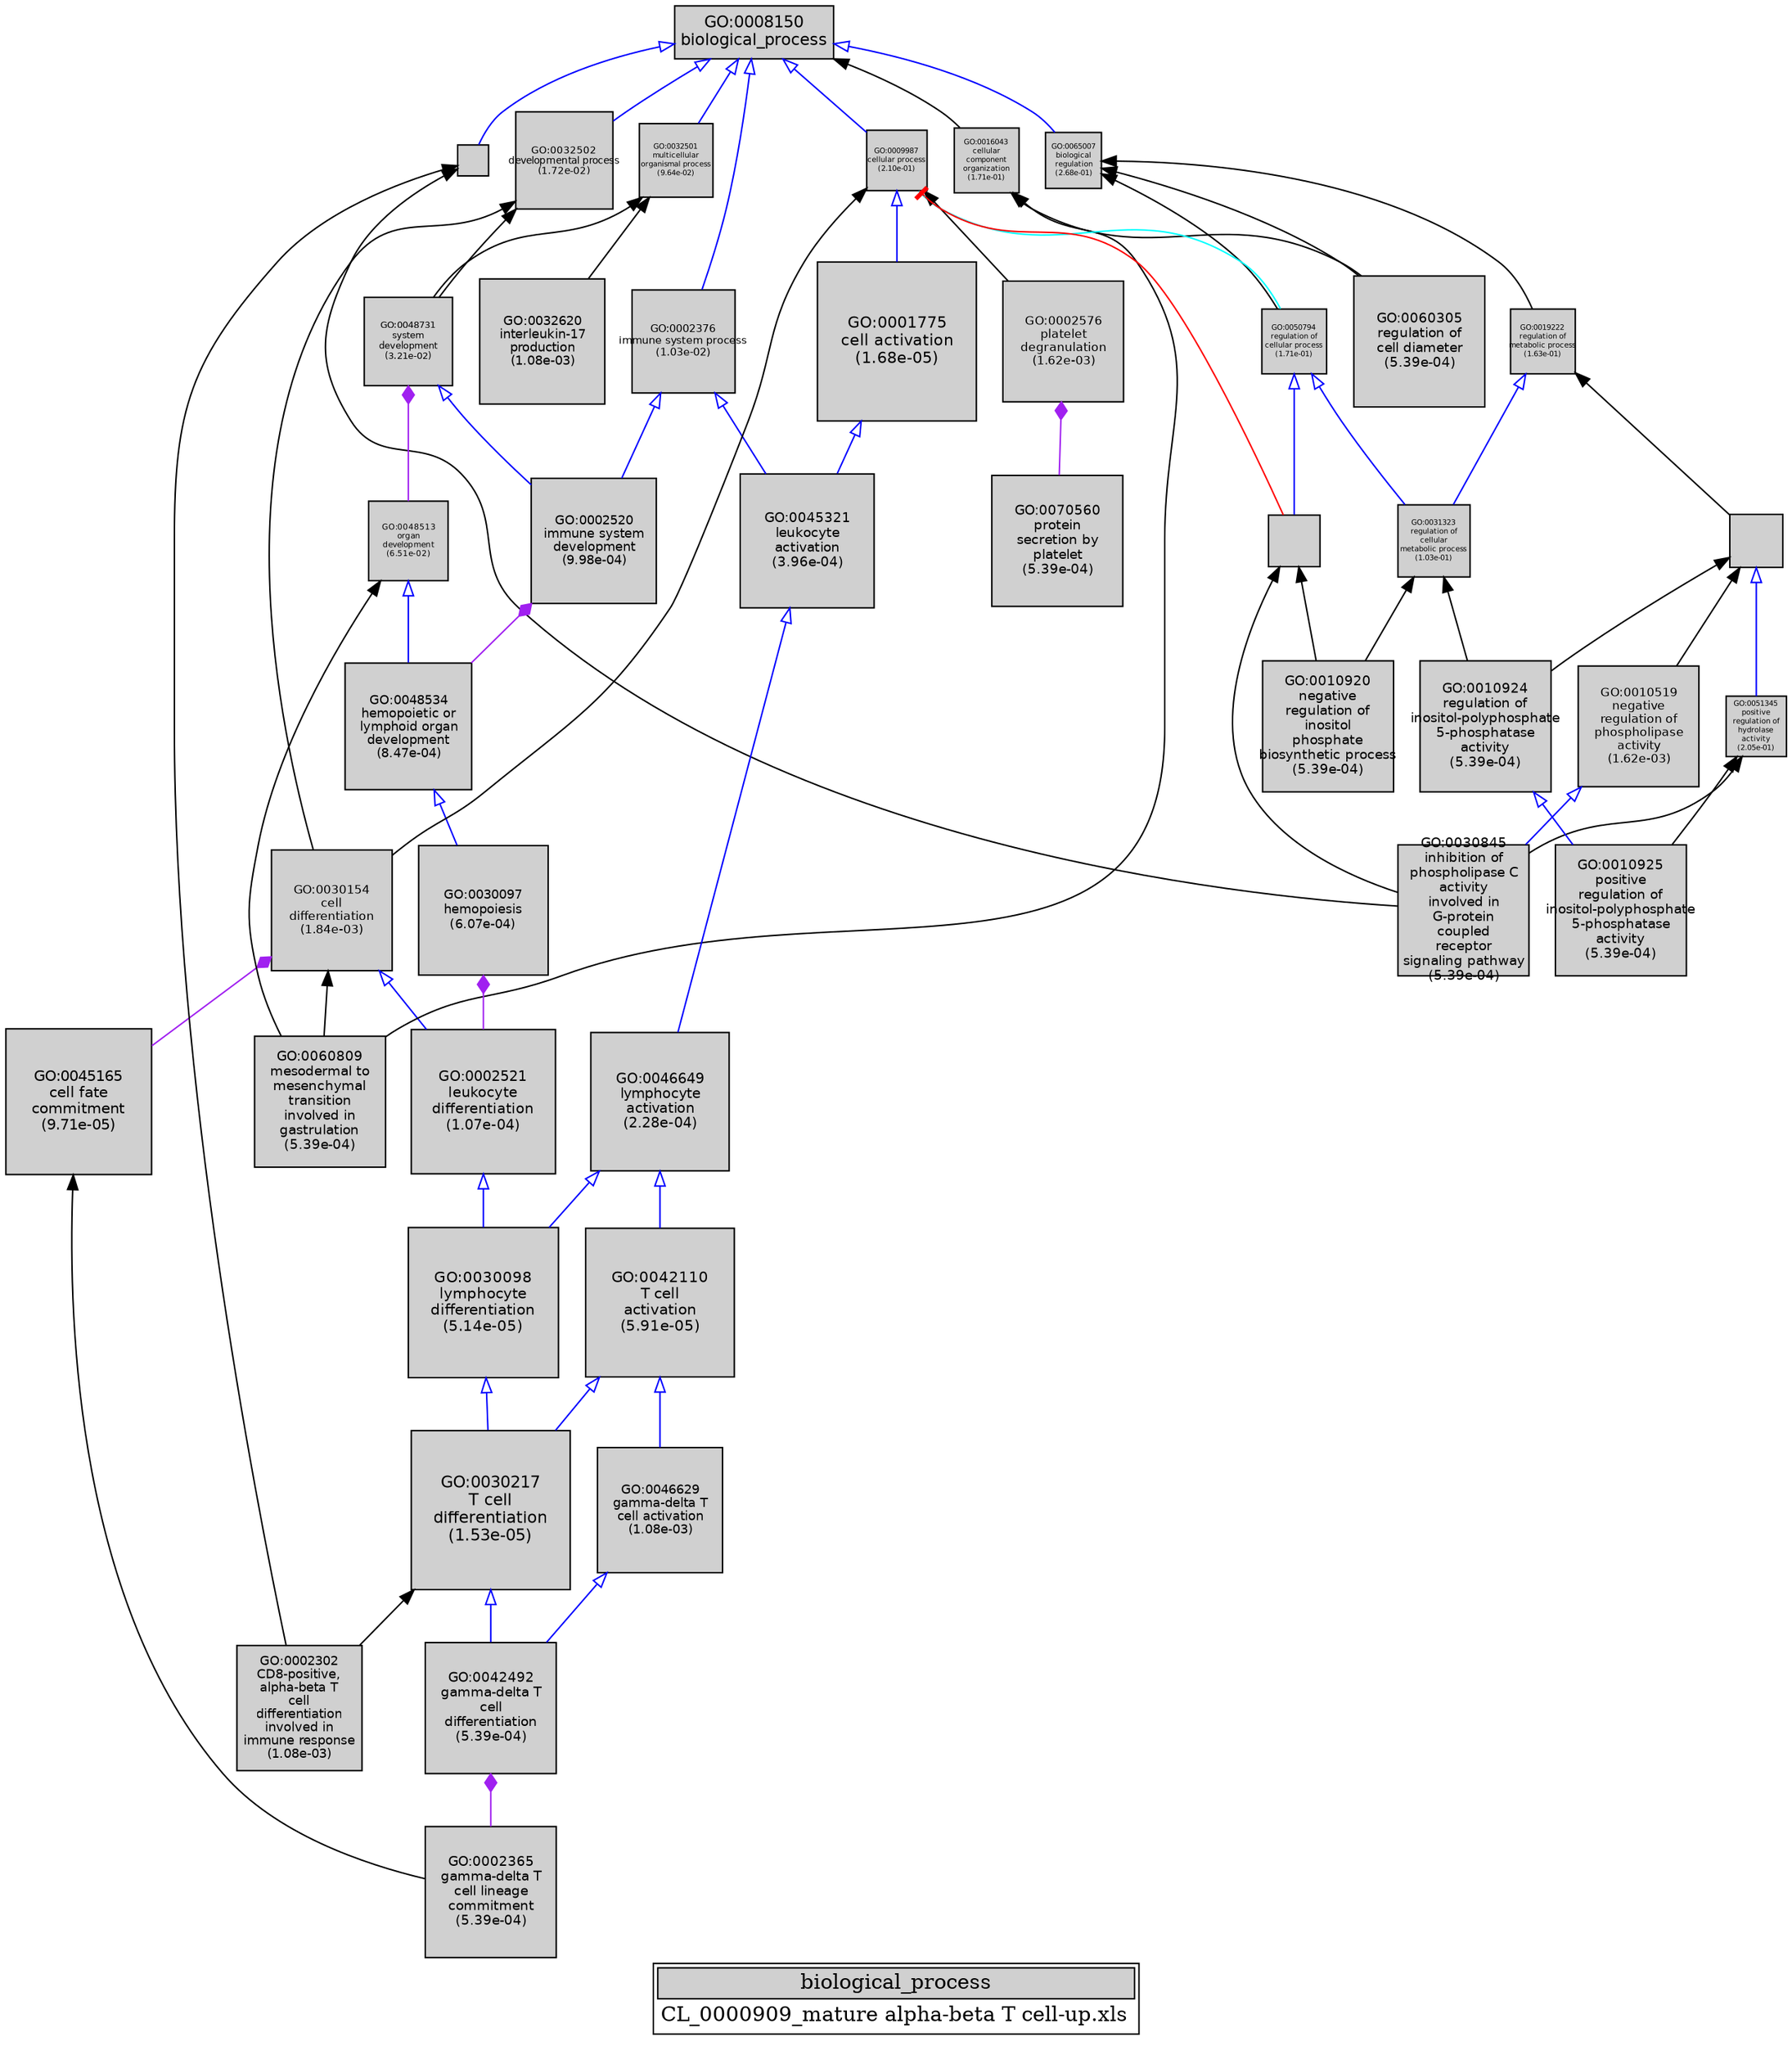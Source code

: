 digraph "biological_process" {
graph [ bgcolor = "#FFFFFF", label = <<TABLE COLOR="black" BGCOLOR="white"><TR><TD COLSPAN="2" BGCOLOR="#D0D0D0"><FONT COLOR="black">biological_process</FONT></TD></TR><TR><TD BORDER="0">CL_0000909_mature alpha-beta T cell-up.xls</TD></TR></TABLE>> ];
node [ fontname = "Helvetica" ];

subgraph "nodes" {

node [ style = "filled", fixedsize = "true", width = 1, shape = "box", fontsize = 9, fillcolor = "#D0D0D0", fontcolor = "black", color = "black" ];

"GO:0042492" [ URL = "#GO:0042492", label = <<TABLE BORDER="0"><TR><TD>GO:0042492<BR/>gamma-delta T<BR/>cell<BR/>differentiation<BR/>(5.39e-04)</TD></TR></TABLE>>, width = 1.23696469205, shape = "box", fontsize = 8.90614578278, height = 1.23696469205 ];
"GO:0030154" [ URL = "#GO:0030154", label = <<TABLE BORDER="0"><TR><TD>GO:0030154<BR/>cell<BR/>differentiation<BR/>(1.84e-03)</TD></TR></TABLE>>, width = 1.13249804812, shape = "box", fontsize = 8.15398594649, height = 1.13249804812 ];
"GO:0002365" [ URL = "#GO:0002365", label = <<TABLE BORDER="0"><TR><TD>GO:0002365<BR/>gamma-delta T<BR/>cell lineage<BR/>commitment<BR/>(5.39e-04)</TD></TR></TABLE>>, width = 1.23696469205, shape = "box", fontsize = 8.90614578278, height = 1.23696469205 ];
"GO:0016043" [ URL = "#GO:0016043", label = <<TABLE BORDER="0"><TR><TD>GO:0016043<BR/>cellular<BR/>component<BR/>organization<BR/>(1.71e-01)</TD></TR></TABLE>>, width = 0.605535496475, shape = "box", fontsize = 5.0, height = 0.605535496475 ];
"GO:0050896" [ URL = "#GO:0050896", label = "", width = 0.289883529479, shape = "box", height = 0.289883529479 ];
"GO:0045321" [ URL = "#GO:0045321", label = <<TABLE BORDER="0"><TR><TD>GO:0045321<BR/>leukocyte<BR/>activation<BR/>(3.96e-04)</TD></TR></TABLE>>, width = 1.26183133366, shape = "box", fontsize = 9.08518560238, height = 1.26183133366 ];
"GO:0001775" [ URL = "#GO:0001775", label = <<TABLE BORDER="0"><TR><TD>GO:0001775<BR/>cell activation<BR/>(1.68e-05)</TD></TR></TABLE>>, width = 1.49348372154, shape = "box", fontsize = 10.7530827951, height = 1.49348372154 ];
"GO:0060305" [ URL = "#GO:0060305", label = <<TABLE BORDER="0"><TR><TD>GO:0060305<BR/>regulation of<BR/>cell diameter<BR/>(5.39e-04)</TD></TR></TABLE>>, width = 1.23696469205, shape = "box", fontsize = 8.90614578278, height = 1.23696469205 ];
"GO:0042110" [ URL = "#GO:0042110", label = <<TABLE BORDER="0"><TR><TD>GO:0042110<BR/>T cell<BR/>activation<BR/>(5.91e-05)</TD></TR></TABLE>>, width = 1.40595478683, shape = "box", fontsize = 10.1228744652, height = 1.40595478683 ];
"GO:0002521" [ URL = "#GO:0002521", label = <<TABLE BORDER="0"><TR><TD>GO:0002521<BR/>leukocyte<BR/>differentiation<BR/>(1.07e-04)</TD></TR></TABLE>>, width = 1.36266470395, shape = "box", fontsize = 9.81118586845, height = 1.36266470395 ];
"GO:0019222" [ URL = "#GO:0019222", label = <<TABLE BORDER="0"><TR><TD>GO:0019222<BR/>regulation of<BR/>metabolic process<BR/>(1.63e-01)</TD></TR></TABLE>>, width = 0.613979125355, shape = "box", fontsize = 5.0, height = 0.613979125355 ];
"GO:0050794" [ URL = "#GO:0050794", label = <<TABLE BORDER="0"><TR><TD>GO:0050794<BR/>regulation of<BR/>cellular process<BR/>(1.71e-01)</TD></TR></TABLE>>, width = 0.605979300427, shape = "box", fontsize = 5.0, height = 0.605979300427 ];
"GO:0030098" [ URL = "#GO:0030098", label = <<TABLE BORDER="0"><TR><TD>GO:0030098<BR/>lymphocyte<BR/>differentiation<BR/>(5.14e-05)</TD></TR></TABLE>>, width = 1.41588420184, shape = "box", fontsize = 10.1943662533, height = 1.41588420184 ];
"GO:0045165" [ URL = "#GO:0045165", label = <<TABLE BORDER="0"><TR><TD>GO:0045165<BR/>cell fate<BR/>commitment<BR/>(9.71e-05)</TD></TR></TABLE>>, width = 1.3697840237, shape = "box", fontsize = 9.86244497067, height = 1.3697840237 ];
"GO:0070560" [ URL = "#GO:0070560", label = <<TABLE BORDER="0"><TR><TD>GO:0070560<BR/>protein<BR/>secretion by<BR/>platelet<BR/>(5.39e-04)</TD></TR></TABLE>>, width = 1.23696469205, shape = "box", fontsize = 8.90614578278, height = 1.23696469205 ];
"GO:0048534" [ URL = "#GO:0048534", label = <<TABLE BORDER="0"><TR><TD>GO:0048534<BR/>hemopoietic or<BR/>lymphoid organ<BR/>development<BR/>(8.47e-04)</TD></TR></TABLE>>, width = 1.19945463835, shape = "box", fontsize = 8.63607339612, height = 1.19945463835 ];
"GO:0032620" [ URL = "#GO:0032620", label = <<TABLE BORDER="0"><TR><TD>GO:0032620<BR/>interleukin-17<BR/>production<BR/>(1.08e-03)</TD></TR></TABLE>>, width = 1.17903511734, shape = "box", fontsize = 8.48905284484, height = 1.17903511734 ];
"GO:0046629" [ URL = "#GO:0046629", label = <<TABLE BORDER="0"><TR><TD>GO:0046629<BR/>gamma-delta T<BR/>cell activation<BR/>(1.08e-03)</TD></TR></TABLE>>, width = 1.17903511734, shape = "box", fontsize = 8.48905284484, height = 1.17903511734 ];
"GO:0008150" [ URL = "#GO:0008150", label = <<TABLE BORDER="0"><TR><TD>GO:0008150<BR/>biological_process</TD></TR></TABLE>>, width = 1.5, shape = "box", fontsize = 10.8 ];
"GO:0010920" [ URL = "#GO:0010920", label = <<TABLE BORDER="0"><TR><TD>GO:0010920<BR/>negative<BR/>regulation of<BR/>inositol<BR/>phosphate<BR/>biosynthetic process<BR/>(5.39e-04)</TD></TR></TABLE>>, width = 1.23696469205, shape = "box", fontsize = 8.90614578278, height = 1.23696469205 ];
"GO:0060809" [ URL = "#GO:0060809", label = <<TABLE BORDER="0"><TR><TD>GO:0060809<BR/>mesodermal to<BR/>mesenchymal<BR/>transition<BR/>involved in<BR/>gastrulation<BR/>(5.39e-04)</TD></TR></TABLE>>, width = 1.23696469205, shape = "box", fontsize = 8.90614578278, height = 1.23696469205 ];
"GO:0002376" [ URL = "#GO:0002376", label = <<TABLE BORDER="0"><TR><TD>GO:0002376<BR/>immune system process<BR/>(1.03e-02)</TD></TR></TABLE>>, width = 0.966991762013, shape = "box", fontsize = 6.9623406865, height = 0.966991762013 ];
"GO:0030845" [ URL = "#GO:0030845", label = <<TABLE BORDER="0"><TR><TD>GO:0030845<BR/>inhibition of<BR/>phospholipase C<BR/>activity<BR/>involved in<BR/>G-protein<BR/>coupled<BR/>receptor<BR/>signaling pathway<BR/>(5.39e-04)</TD></TR></TABLE>>, width = 1.23696469205, shape = "box", fontsize = 8.90614578278, height = 1.23696469205 ];
"GO:0032502" [ URL = "#GO:0032502", label = <<TABLE BORDER="0"><TR><TD>GO:0032502<BR/>developmental process<BR/>(1.72e-02)</TD></TR></TABLE>>, width = 0.911314522136, shape = "box", fontsize = 6.56146455938, height = 0.911314522136 ];
"GO:0046649" [ URL = "#GO:0046649", label = <<TABLE BORDER="0"><TR><TD>GO:0046649<BR/>lymphocyte<BR/>activation<BR/>(2.28e-04)</TD></TR></TABLE>>, width = 1.30516276104, shape = "box", fontsize = 9.39717187946, height = 1.30516276104 ];
"GO:0032501" [ URL = "#GO:0032501", label = <<TABLE BORDER="0"><TR><TD>GO:0032501<BR/>multicellular<BR/>organismal process<BR/>(9.64e-02)</TD></TR></TABLE>>, width = 0.694589230348, shape = "box", fontsize = 5.0010424585, height = 0.694589230348 ];
"GO:0002302" [ URL = "#GO:0002302", label = <<TABLE BORDER="0"><TR><TD>GO:0002302<BR/>CD8-positive,<BR/>alpha-beta T<BR/>cell<BR/>differentiation<BR/>involved in<BR/>immune response<BR/>(1.08e-03)</TD></TR></TABLE>>, width = 1.17903511734, shape = "box", fontsize = 8.48905284484, height = 1.17903511734 ];
"GO:0002576" [ URL = "#GO:0002576", label = <<TABLE BORDER="0"><TR><TD>GO:0002576<BR/>platelet<BR/>degranulation<BR/>(1.62e-03)</TD></TR></TABLE>>, width = 1.14379783671, shape = "box", fontsize = 8.23534442433, height = 1.14379783671 ];
"GO:0048513" [ URL = "#GO:0048513", label = <<TABLE BORDER="0"><TR><TD>GO:0048513<BR/>organ<BR/>development<BR/>(6.51e-02)</TD></TR></TABLE>>, width = 0.749471884088, shape = "box", fontsize = 5.39619756543, height = 0.749471884088 ];
"GO:0065007" [ URL = "#GO:0065007", label = <<TABLE BORDER="0"><TR><TD>GO:0065007<BR/>biological<BR/>regulation<BR/>(2.68e-01)</TD></TR></TABLE>>, width = 0.5256318178, shape = "box", fontsize = 5.0, height = 0.5256318178 ];
"GO:0009987" [ URL = "#GO:0009987", label = <<TABLE BORDER="0"><TR><TD>GO:0009987<BR/>cellular process<BR/>(2.10e-01)</TD></TR></TABLE>>, width = 0.570440721106, shape = "box", fontsize = 5.0, height = 0.570440721106 ];
"GO:0048523" [ URL = "#GO:0048523", label = "", width = 0.479917680536, shape = "box", height = 0.479917680536 ];
"GO:0031323" [ URL = "#GO:0031323", label = <<TABLE BORDER="0"><TR><TD>GO:0031323<BR/>regulation of<BR/>cellular<BR/>metabolic process<BR/>(1.03e-01)</TD></TR></TABLE>>, width = 0.685395707578, shape = "box", fontsize = 5.0, height = 0.685395707578 ];
"GO:0051345" [ URL = "#GO:0051345", label = <<TABLE BORDER="0"><TR><TD>GO:0051345<BR/>positive<BR/>regulation of<BR/>hydrolase<BR/>activity<BR/>(2.05e-01)</TD></TR></TABLE>>, width = 0.574708131689, shape = "box", fontsize = 5.0, height = 0.574708131689 ];
"GO:0010519" [ URL = "#GO:0010519", label = <<TABLE BORDER="0"><TR><TD>GO:0010519<BR/>negative<BR/>regulation of<BR/>phospholipase<BR/>activity<BR/>(1.62e-03)</TD></TR></TABLE>>, width = 1.14379783671, shape = "box", fontsize = 8.23534442433, height = 1.14379783671 ];
"GO:0030097" [ URL = "#GO:0030097", label = <<TABLE BORDER="0"><TR><TD>GO:0030097<BR/>hemopoiesis<BR/>(6.07e-04)</TD></TR></TABLE>>, width = 1.22717029765, shape = "box", fontsize = 8.83562614309, height = 1.22717029765 ];
"GO:0002520" [ URL = "#GO:0002520", label = <<TABLE BORDER="0"><TR><TD>GO:0002520<BR/>immune system<BR/>development<BR/>(9.98e-04)</TD></TR></TABLE>>, width = 1.18559666805, shape = "box", fontsize = 8.53629600995, height = 1.18559666805 ];
"GO:0010924" [ URL = "#GO:0010924", label = <<TABLE BORDER="0"><TR><TD>GO:0010924<BR/>regulation of<BR/>inositol-polyphosphate<BR/>5-phosphatase<BR/>activity<BR/>(5.39e-04)</TD></TR></TABLE>>, width = 1.23696469205, shape = "box", fontsize = 8.90614578278, height = 1.23696469205 ];
"GO:0051336" [ URL = "#GO:0051336", label = "", width = 0.494638623723, shape = "box", height = 0.494638623723 ];
"GO:0010925" [ URL = "#GO:0010925", label = <<TABLE BORDER="0"><TR><TD>GO:0010925<BR/>positive<BR/>regulation of<BR/>inositol-polyphosphate<BR/>5-phosphatase<BR/>activity<BR/>(5.39e-04)</TD></TR></TABLE>>, width = 1.23696469205, shape = "box", fontsize = 8.90614578278, height = 1.23696469205 ];
"GO:0030217" [ URL = "#GO:0030217", label = <<TABLE BORDER="0"><TR><TD>GO:0030217<BR/>T cell<BR/>differentiation<BR/>(1.53e-05)</TD></TR></TABLE>>, width = 1.5, shape = "box", fontsize = 10.8, height = 1.5 ];
"GO:0048731" [ URL = "#GO:0048731", label = <<TABLE BORDER="0"><TR><TD>GO:0048731<BR/>system<BR/>development<BR/>(3.21e-02)</TD></TR></TABLE>>, width = 0.83927381187, shape = "box", fontsize = 6.04277144547, height = 0.83927381187 ];
}
subgraph "edges" {


edge [ dir = "back", weight = 1 ];
subgraph "regulates" {


edge [ color = "cyan", arrowtail = "none" ];
subgraph "positive" {


edge [ color = "green", arrowtail = "vee" ];
}
subgraph "negative" {


edge [ color = "red", arrowtail = "tee" ];
"GO:0009987" -> "GO:0048523";
}
"GO:0009987" -> "GO:0050794";
}
subgraph "part_of" {


edge [ color = "purple", arrowtail = "diamond", weight = 2.5 ];
"GO:0042492" -> "GO:0002365";
"GO:0030097" -> "GO:0002521";
"GO:0030154" -> "GO:0045165";
"GO:0002576" -> "GO:0070560";
"GO:0002520" -> "GO:0048534";
"GO:0048731" -> "GO:0048513";
}
subgraph "is_a" {


edge [ color = "blue", arrowtail = "empty", weight = 5.0 ];
"GO:0048513" -> "GO:0048534";
"GO:0050794" -> "GO:0031323";
"GO:0002376" -> "GO:0002520";
"GO:0045321" -> "GO:0046649";
"GO:0002376" -> "GO:0045321";
"GO:0051336" -> "GO:0051345";
"GO:0046629" -> "GO:0042492";
"GO:0010519" -> "GO:0030845";
"GO:0030098" -> "GO:0030217";
"GO:0048731" -> "GO:0002520";
"GO:0050794" -> "GO:0048523";
"GO:0010924" -> "GO:0010925";
"GO:0008150" -> "GO:0050896";
"GO:0030217" -> "GO:0042492";
"GO:0042110" -> "GO:0046629";
"GO:0009987" -> "GO:0001775";
"GO:0042110" -> "GO:0030217";
"GO:0008150" -> "GO:0009987";
"GO:0008150" -> "GO:0065007";
"GO:0002521" -> "GO:0030098";
"GO:0019222" -> "GO:0031323";
"GO:0008150" -> "GO:0032502";
"GO:0030154" -> "GO:0002521";
"GO:0008150" -> "GO:0032501";
"GO:0046649" -> "GO:0030098";
"GO:0046649" -> "GO:0042110";
"GO:0008150" -> "GO:0002376";
"GO:0001775" -> "GO:0045321";
"GO:0048534" -> "GO:0030097";
}
"GO:0048523" -> "GO:0030845";
"GO:0051336" -> "GO:0010519";
"GO:0032502" -> "GO:0048731";
"GO:0008150" -> "GO:0016043";
"GO:0050896" -> "GO:0002302";
"GO:0048523" -> "GO:0010920";
"GO:0065007" -> "GO:0050794";
"GO:0030154" -> "GO:0060809";
"GO:0051336" -> "GO:0010924";
"GO:0032501" -> "GO:0032620";
"GO:0051345" -> "GO:0010925";
"GO:0050896" -> "GO:0030845";
"GO:0016043" -> "GO:0060305";
"GO:0019222" -> "GO:0051336";
"GO:0032502" -> "GO:0030154";
"GO:0065007" -> "GO:0019222";
"GO:0045165" -> "GO:0002365";
"GO:0032501" -> "GO:0048731";
"GO:0031323" -> "GO:0010920";
"GO:0009987" -> "GO:0002576";
"GO:0016043" -> "GO:0060809";
"GO:0009987" -> "GO:0030154";
"GO:0030217" -> "GO:0002302";
"GO:0048513" -> "GO:0060809";
"GO:0065007" -> "GO:0060305";
"GO:0031323" -> "GO:0010924";
"GO:0051345" -> "GO:0030845";
}
}

